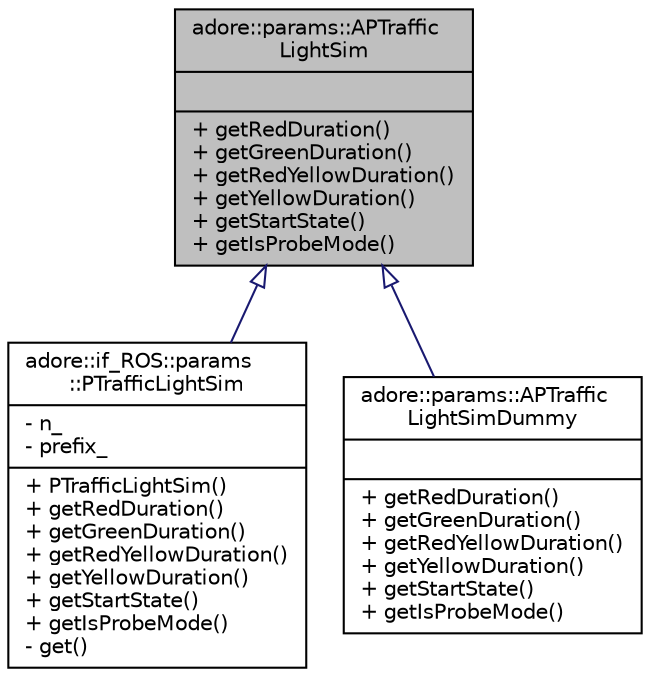 digraph "adore::params::APTrafficLightSim"
{
 // LATEX_PDF_SIZE
  edge [fontname="Helvetica",fontsize="10",labelfontname="Helvetica",labelfontsize="10"];
  node [fontname="Helvetica",fontsize="10",shape=record];
  Node1 [label="{adore::params::APTraffic\lLightSim\n||+ getRedDuration()\l+ getGreenDuration()\l+ getRedYellowDuration()\l+ getYellowDuration()\l+ getStartState()\l+ getIsProbeMode()\l}",height=0.2,width=0.4,color="black", fillcolor="grey75", style="filled", fontcolor="black",tooltip="abstract class containing parameters to configure aspects of the map provider"];
  Node1 -> Node2 [dir="back",color="midnightblue",fontsize="10",style="solid",arrowtail="onormal",fontname="Helvetica"];
  Node2 [label="{adore::if_ROS::params\l::PTrafficLightSim\n|- n_\l- prefix_\l|+ PTrafficLightSim()\l+ getRedDuration()\l+ getGreenDuration()\l+ getRedYellowDuration()\l+ getYellowDuration()\l+ getStartState()\l+ getIsProbeMode()\l- get()\l}",height=0.2,width=0.4,color="black", fillcolor="white", style="filled",URL="$classadore_1_1if__ROS_1_1params_1_1PTrafficLightSim.html",tooltip=" "];
  Node1 -> Node3 [dir="back",color="midnightblue",fontsize="10",style="solid",arrowtail="onormal",fontname="Helvetica"];
  Node3 [label="{adore::params::APTraffic\lLightSimDummy\n||+ getRedDuration()\l+ getGreenDuration()\l+ getRedYellowDuration()\l+ getYellowDuration()\l+ getStartState()\l+ getIsProbeMode()\l}",height=0.2,width=0.4,color="black", fillcolor="white", style="filled",URL="$classadore_1_1params_1_1APTrafficLightSimDummy.html",tooltip="a dummy implementation for testing purposes"];
}
